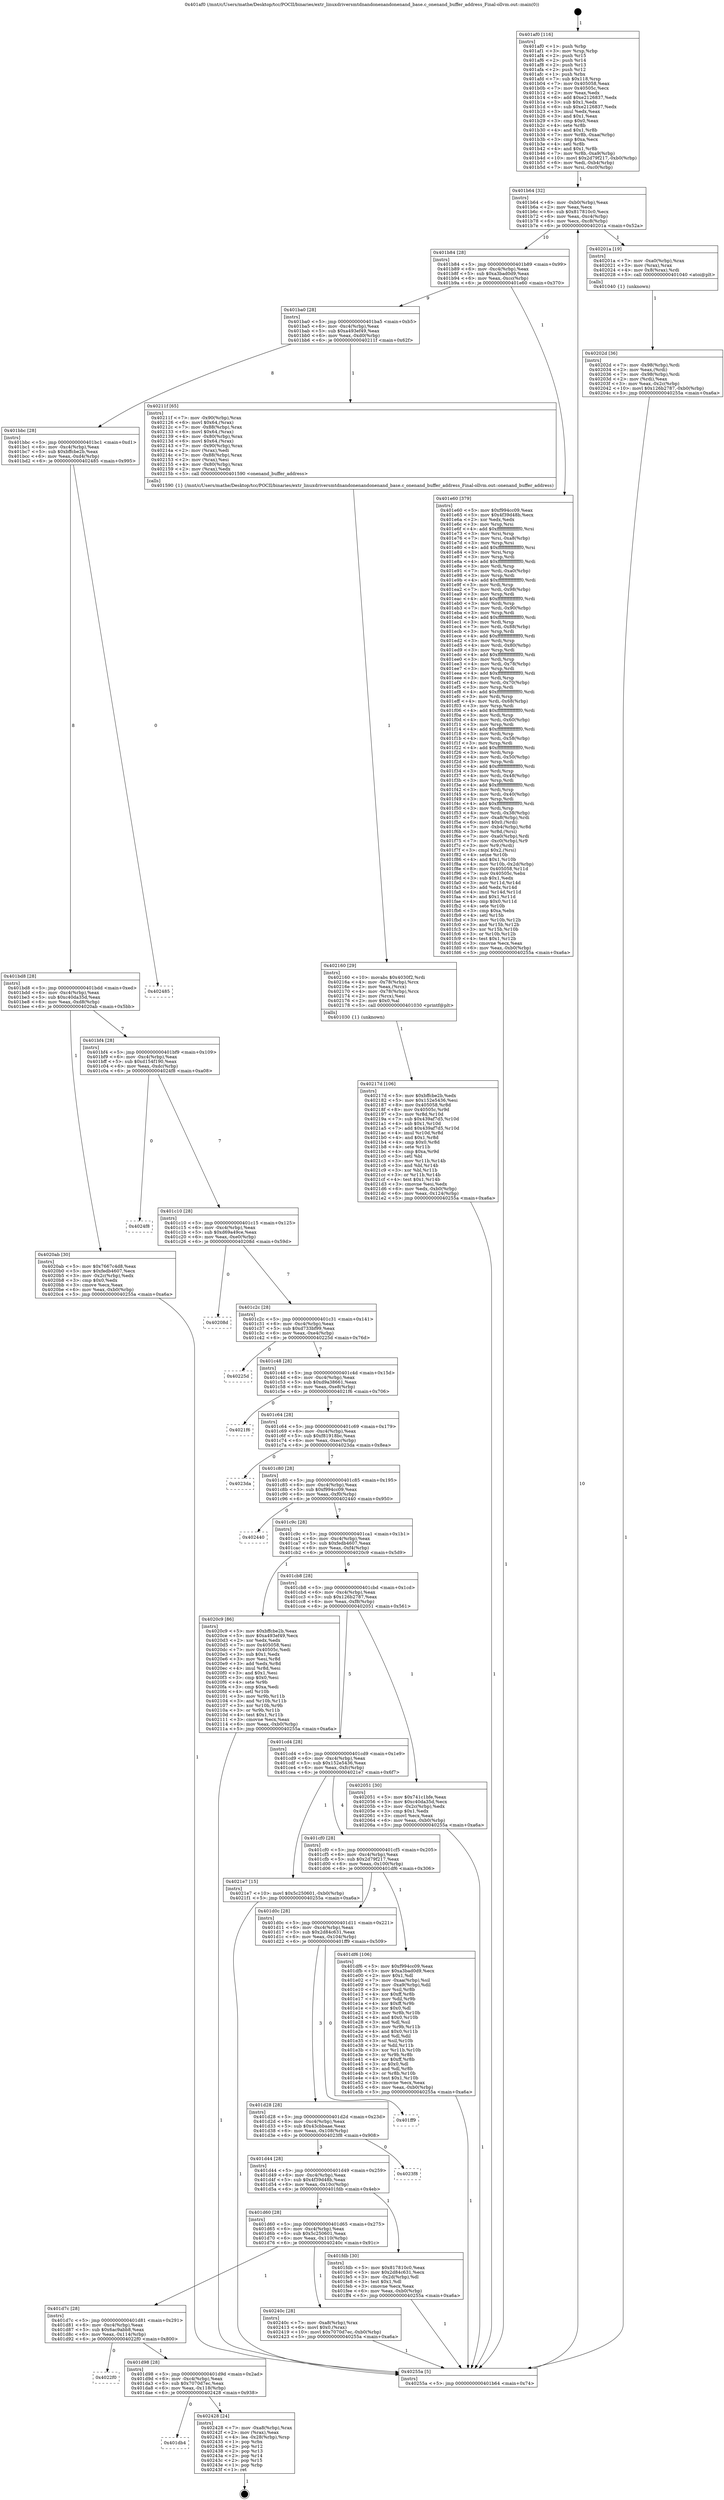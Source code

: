 digraph "0x401af0" {
  label = "0x401af0 (/mnt/c/Users/mathe/Desktop/tcc/POCII/binaries/extr_linuxdriversmtdnandonenandonenand_base.c_onenand_buffer_address_Final-ollvm.out::main(0))"
  labelloc = "t"
  node[shape=record]

  Entry [label="",width=0.3,height=0.3,shape=circle,fillcolor=black,style=filled]
  "0x401b64" [label="{
     0x401b64 [32]\l
     | [instrs]\l
     &nbsp;&nbsp;0x401b64 \<+6\>: mov -0xb0(%rbp),%eax\l
     &nbsp;&nbsp;0x401b6a \<+2\>: mov %eax,%ecx\l
     &nbsp;&nbsp;0x401b6c \<+6\>: sub $0x817810c0,%ecx\l
     &nbsp;&nbsp;0x401b72 \<+6\>: mov %eax,-0xc4(%rbp)\l
     &nbsp;&nbsp;0x401b78 \<+6\>: mov %ecx,-0xc8(%rbp)\l
     &nbsp;&nbsp;0x401b7e \<+6\>: je 000000000040201a \<main+0x52a\>\l
  }"]
  "0x40201a" [label="{
     0x40201a [19]\l
     | [instrs]\l
     &nbsp;&nbsp;0x40201a \<+7\>: mov -0xa0(%rbp),%rax\l
     &nbsp;&nbsp;0x402021 \<+3\>: mov (%rax),%rax\l
     &nbsp;&nbsp;0x402024 \<+4\>: mov 0x8(%rax),%rdi\l
     &nbsp;&nbsp;0x402028 \<+5\>: call 0000000000401040 \<atoi@plt\>\l
     | [calls]\l
     &nbsp;&nbsp;0x401040 \{1\} (unknown)\l
  }"]
  "0x401b84" [label="{
     0x401b84 [28]\l
     | [instrs]\l
     &nbsp;&nbsp;0x401b84 \<+5\>: jmp 0000000000401b89 \<main+0x99\>\l
     &nbsp;&nbsp;0x401b89 \<+6\>: mov -0xc4(%rbp),%eax\l
     &nbsp;&nbsp;0x401b8f \<+5\>: sub $0xa3bad0d9,%eax\l
     &nbsp;&nbsp;0x401b94 \<+6\>: mov %eax,-0xcc(%rbp)\l
     &nbsp;&nbsp;0x401b9a \<+6\>: je 0000000000401e60 \<main+0x370\>\l
  }"]
  Exit [label="",width=0.3,height=0.3,shape=circle,fillcolor=black,style=filled,peripheries=2]
  "0x401e60" [label="{
     0x401e60 [379]\l
     | [instrs]\l
     &nbsp;&nbsp;0x401e60 \<+5\>: mov $0xf994cc09,%eax\l
     &nbsp;&nbsp;0x401e65 \<+5\>: mov $0x4f39d48b,%ecx\l
     &nbsp;&nbsp;0x401e6a \<+2\>: xor %edx,%edx\l
     &nbsp;&nbsp;0x401e6c \<+3\>: mov %rsp,%rsi\l
     &nbsp;&nbsp;0x401e6f \<+4\>: add $0xfffffffffffffff0,%rsi\l
     &nbsp;&nbsp;0x401e73 \<+3\>: mov %rsi,%rsp\l
     &nbsp;&nbsp;0x401e76 \<+7\>: mov %rsi,-0xa8(%rbp)\l
     &nbsp;&nbsp;0x401e7d \<+3\>: mov %rsp,%rsi\l
     &nbsp;&nbsp;0x401e80 \<+4\>: add $0xfffffffffffffff0,%rsi\l
     &nbsp;&nbsp;0x401e84 \<+3\>: mov %rsi,%rsp\l
     &nbsp;&nbsp;0x401e87 \<+3\>: mov %rsp,%rdi\l
     &nbsp;&nbsp;0x401e8a \<+4\>: add $0xfffffffffffffff0,%rdi\l
     &nbsp;&nbsp;0x401e8e \<+3\>: mov %rdi,%rsp\l
     &nbsp;&nbsp;0x401e91 \<+7\>: mov %rdi,-0xa0(%rbp)\l
     &nbsp;&nbsp;0x401e98 \<+3\>: mov %rsp,%rdi\l
     &nbsp;&nbsp;0x401e9b \<+4\>: add $0xfffffffffffffff0,%rdi\l
     &nbsp;&nbsp;0x401e9f \<+3\>: mov %rdi,%rsp\l
     &nbsp;&nbsp;0x401ea2 \<+7\>: mov %rdi,-0x98(%rbp)\l
     &nbsp;&nbsp;0x401ea9 \<+3\>: mov %rsp,%rdi\l
     &nbsp;&nbsp;0x401eac \<+4\>: add $0xfffffffffffffff0,%rdi\l
     &nbsp;&nbsp;0x401eb0 \<+3\>: mov %rdi,%rsp\l
     &nbsp;&nbsp;0x401eb3 \<+7\>: mov %rdi,-0x90(%rbp)\l
     &nbsp;&nbsp;0x401eba \<+3\>: mov %rsp,%rdi\l
     &nbsp;&nbsp;0x401ebd \<+4\>: add $0xfffffffffffffff0,%rdi\l
     &nbsp;&nbsp;0x401ec1 \<+3\>: mov %rdi,%rsp\l
     &nbsp;&nbsp;0x401ec4 \<+7\>: mov %rdi,-0x88(%rbp)\l
     &nbsp;&nbsp;0x401ecb \<+3\>: mov %rsp,%rdi\l
     &nbsp;&nbsp;0x401ece \<+4\>: add $0xfffffffffffffff0,%rdi\l
     &nbsp;&nbsp;0x401ed2 \<+3\>: mov %rdi,%rsp\l
     &nbsp;&nbsp;0x401ed5 \<+4\>: mov %rdi,-0x80(%rbp)\l
     &nbsp;&nbsp;0x401ed9 \<+3\>: mov %rsp,%rdi\l
     &nbsp;&nbsp;0x401edc \<+4\>: add $0xfffffffffffffff0,%rdi\l
     &nbsp;&nbsp;0x401ee0 \<+3\>: mov %rdi,%rsp\l
     &nbsp;&nbsp;0x401ee3 \<+4\>: mov %rdi,-0x78(%rbp)\l
     &nbsp;&nbsp;0x401ee7 \<+3\>: mov %rsp,%rdi\l
     &nbsp;&nbsp;0x401eea \<+4\>: add $0xfffffffffffffff0,%rdi\l
     &nbsp;&nbsp;0x401eee \<+3\>: mov %rdi,%rsp\l
     &nbsp;&nbsp;0x401ef1 \<+4\>: mov %rdi,-0x70(%rbp)\l
     &nbsp;&nbsp;0x401ef5 \<+3\>: mov %rsp,%rdi\l
     &nbsp;&nbsp;0x401ef8 \<+4\>: add $0xfffffffffffffff0,%rdi\l
     &nbsp;&nbsp;0x401efc \<+3\>: mov %rdi,%rsp\l
     &nbsp;&nbsp;0x401eff \<+4\>: mov %rdi,-0x68(%rbp)\l
     &nbsp;&nbsp;0x401f03 \<+3\>: mov %rsp,%rdi\l
     &nbsp;&nbsp;0x401f06 \<+4\>: add $0xfffffffffffffff0,%rdi\l
     &nbsp;&nbsp;0x401f0a \<+3\>: mov %rdi,%rsp\l
     &nbsp;&nbsp;0x401f0d \<+4\>: mov %rdi,-0x60(%rbp)\l
     &nbsp;&nbsp;0x401f11 \<+3\>: mov %rsp,%rdi\l
     &nbsp;&nbsp;0x401f14 \<+4\>: add $0xfffffffffffffff0,%rdi\l
     &nbsp;&nbsp;0x401f18 \<+3\>: mov %rdi,%rsp\l
     &nbsp;&nbsp;0x401f1b \<+4\>: mov %rdi,-0x58(%rbp)\l
     &nbsp;&nbsp;0x401f1f \<+3\>: mov %rsp,%rdi\l
     &nbsp;&nbsp;0x401f22 \<+4\>: add $0xfffffffffffffff0,%rdi\l
     &nbsp;&nbsp;0x401f26 \<+3\>: mov %rdi,%rsp\l
     &nbsp;&nbsp;0x401f29 \<+4\>: mov %rdi,-0x50(%rbp)\l
     &nbsp;&nbsp;0x401f2d \<+3\>: mov %rsp,%rdi\l
     &nbsp;&nbsp;0x401f30 \<+4\>: add $0xfffffffffffffff0,%rdi\l
     &nbsp;&nbsp;0x401f34 \<+3\>: mov %rdi,%rsp\l
     &nbsp;&nbsp;0x401f37 \<+4\>: mov %rdi,-0x48(%rbp)\l
     &nbsp;&nbsp;0x401f3b \<+3\>: mov %rsp,%rdi\l
     &nbsp;&nbsp;0x401f3e \<+4\>: add $0xfffffffffffffff0,%rdi\l
     &nbsp;&nbsp;0x401f42 \<+3\>: mov %rdi,%rsp\l
     &nbsp;&nbsp;0x401f45 \<+4\>: mov %rdi,-0x40(%rbp)\l
     &nbsp;&nbsp;0x401f49 \<+3\>: mov %rsp,%rdi\l
     &nbsp;&nbsp;0x401f4c \<+4\>: add $0xfffffffffffffff0,%rdi\l
     &nbsp;&nbsp;0x401f50 \<+3\>: mov %rdi,%rsp\l
     &nbsp;&nbsp;0x401f53 \<+4\>: mov %rdi,-0x38(%rbp)\l
     &nbsp;&nbsp;0x401f57 \<+7\>: mov -0xa8(%rbp),%rdi\l
     &nbsp;&nbsp;0x401f5e \<+6\>: movl $0x0,(%rdi)\l
     &nbsp;&nbsp;0x401f64 \<+7\>: mov -0xb4(%rbp),%r8d\l
     &nbsp;&nbsp;0x401f6b \<+3\>: mov %r8d,(%rsi)\l
     &nbsp;&nbsp;0x401f6e \<+7\>: mov -0xa0(%rbp),%rdi\l
     &nbsp;&nbsp;0x401f75 \<+7\>: mov -0xc0(%rbp),%r9\l
     &nbsp;&nbsp;0x401f7c \<+3\>: mov %r9,(%rdi)\l
     &nbsp;&nbsp;0x401f7f \<+3\>: cmpl $0x2,(%rsi)\l
     &nbsp;&nbsp;0x401f82 \<+4\>: setne %r10b\l
     &nbsp;&nbsp;0x401f86 \<+4\>: and $0x1,%r10b\l
     &nbsp;&nbsp;0x401f8a \<+4\>: mov %r10b,-0x2d(%rbp)\l
     &nbsp;&nbsp;0x401f8e \<+8\>: mov 0x405058,%r11d\l
     &nbsp;&nbsp;0x401f96 \<+7\>: mov 0x40505c,%ebx\l
     &nbsp;&nbsp;0x401f9d \<+3\>: sub $0x1,%edx\l
     &nbsp;&nbsp;0x401fa0 \<+3\>: mov %r11d,%r14d\l
     &nbsp;&nbsp;0x401fa3 \<+3\>: add %edx,%r14d\l
     &nbsp;&nbsp;0x401fa6 \<+4\>: imul %r14d,%r11d\l
     &nbsp;&nbsp;0x401faa \<+4\>: and $0x1,%r11d\l
     &nbsp;&nbsp;0x401fae \<+4\>: cmp $0x0,%r11d\l
     &nbsp;&nbsp;0x401fb2 \<+4\>: sete %r10b\l
     &nbsp;&nbsp;0x401fb6 \<+3\>: cmp $0xa,%ebx\l
     &nbsp;&nbsp;0x401fb9 \<+4\>: setl %r15b\l
     &nbsp;&nbsp;0x401fbd \<+3\>: mov %r10b,%r12b\l
     &nbsp;&nbsp;0x401fc0 \<+3\>: and %r15b,%r12b\l
     &nbsp;&nbsp;0x401fc3 \<+3\>: xor %r15b,%r10b\l
     &nbsp;&nbsp;0x401fc6 \<+3\>: or %r10b,%r12b\l
     &nbsp;&nbsp;0x401fc9 \<+4\>: test $0x1,%r12b\l
     &nbsp;&nbsp;0x401fcd \<+3\>: cmovne %ecx,%eax\l
     &nbsp;&nbsp;0x401fd0 \<+6\>: mov %eax,-0xb0(%rbp)\l
     &nbsp;&nbsp;0x401fd6 \<+5\>: jmp 000000000040255a \<main+0xa6a\>\l
  }"]
  "0x401ba0" [label="{
     0x401ba0 [28]\l
     | [instrs]\l
     &nbsp;&nbsp;0x401ba0 \<+5\>: jmp 0000000000401ba5 \<main+0xb5\>\l
     &nbsp;&nbsp;0x401ba5 \<+6\>: mov -0xc4(%rbp),%eax\l
     &nbsp;&nbsp;0x401bab \<+5\>: sub $0xa493ef49,%eax\l
     &nbsp;&nbsp;0x401bb0 \<+6\>: mov %eax,-0xd0(%rbp)\l
     &nbsp;&nbsp;0x401bb6 \<+6\>: je 000000000040211f \<main+0x62f\>\l
  }"]
  "0x401db4" [label="{
     0x401db4\l
  }", style=dashed]
  "0x40211f" [label="{
     0x40211f [65]\l
     | [instrs]\l
     &nbsp;&nbsp;0x40211f \<+7\>: mov -0x90(%rbp),%rax\l
     &nbsp;&nbsp;0x402126 \<+6\>: movl $0x64,(%rax)\l
     &nbsp;&nbsp;0x40212c \<+7\>: mov -0x88(%rbp),%rax\l
     &nbsp;&nbsp;0x402133 \<+6\>: movl $0x64,(%rax)\l
     &nbsp;&nbsp;0x402139 \<+4\>: mov -0x80(%rbp),%rax\l
     &nbsp;&nbsp;0x40213d \<+6\>: movl $0x64,(%rax)\l
     &nbsp;&nbsp;0x402143 \<+7\>: mov -0x90(%rbp),%rax\l
     &nbsp;&nbsp;0x40214a \<+2\>: mov (%rax),%edi\l
     &nbsp;&nbsp;0x40214c \<+7\>: mov -0x88(%rbp),%rax\l
     &nbsp;&nbsp;0x402153 \<+2\>: mov (%rax),%esi\l
     &nbsp;&nbsp;0x402155 \<+4\>: mov -0x80(%rbp),%rax\l
     &nbsp;&nbsp;0x402159 \<+2\>: mov (%rax),%edx\l
     &nbsp;&nbsp;0x40215b \<+5\>: call 0000000000401590 \<onenand_buffer_address\>\l
     | [calls]\l
     &nbsp;&nbsp;0x401590 \{1\} (/mnt/c/Users/mathe/Desktop/tcc/POCII/binaries/extr_linuxdriversmtdnandonenandonenand_base.c_onenand_buffer_address_Final-ollvm.out::onenand_buffer_address)\l
  }"]
  "0x401bbc" [label="{
     0x401bbc [28]\l
     | [instrs]\l
     &nbsp;&nbsp;0x401bbc \<+5\>: jmp 0000000000401bc1 \<main+0xd1\>\l
     &nbsp;&nbsp;0x401bc1 \<+6\>: mov -0xc4(%rbp),%eax\l
     &nbsp;&nbsp;0x401bc7 \<+5\>: sub $0xbffcbe2b,%eax\l
     &nbsp;&nbsp;0x401bcc \<+6\>: mov %eax,-0xd4(%rbp)\l
     &nbsp;&nbsp;0x401bd2 \<+6\>: je 0000000000402485 \<main+0x995\>\l
  }"]
  "0x402428" [label="{
     0x402428 [24]\l
     | [instrs]\l
     &nbsp;&nbsp;0x402428 \<+7\>: mov -0xa8(%rbp),%rax\l
     &nbsp;&nbsp;0x40242f \<+2\>: mov (%rax),%eax\l
     &nbsp;&nbsp;0x402431 \<+4\>: lea -0x28(%rbp),%rsp\l
     &nbsp;&nbsp;0x402435 \<+1\>: pop %rbx\l
     &nbsp;&nbsp;0x402436 \<+2\>: pop %r12\l
     &nbsp;&nbsp;0x402438 \<+2\>: pop %r13\l
     &nbsp;&nbsp;0x40243a \<+2\>: pop %r14\l
     &nbsp;&nbsp;0x40243c \<+2\>: pop %r15\l
     &nbsp;&nbsp;0x40243e \<+1\>: pop %rbp\l
     &nbsp;&nbsp;0x40243f \<+1\>: ret\l
  }"]
  "0x402485" [label="{
     0x402485\l
  }", style=dashed]
  "0x401bd8" [label="{
     0x401bd8 [28]\l
     | [instrs]\l
     &nbsp;&nbsp;0x401bd8 \<+5\>: jmp 0000000000401bdd \<main+0xed\>\l
     &nbsp;&nbsp;0x401bdd \<+6\>: mov -0xc4(%rbp),%eax\l
     &nbsp;&nbsp;0x401be3 \<+5\>: sub $0xc40da35d,%eax\l
     &nbsp;&nbsp;0x401be8 \<+6\>: mov %eax,-0xd8(%rbp)\l
     &nbsp;&nbsp;0x401bee \<+6\>: je 00000000004020ab \<main+0x5bb\>\l
  }"]
  "0x401d98" [label="{
     0x401d98 [28]\l
     | [instrs]\l
     &nbsp;&nbsp;0x401d98 \<+5\>: jmp 0000000000401d9d \<main+0x2ad\>\l
     &nbsp;&nbsp;0x401d9d \<+6\>: mov -0xc4(%rbp),%eax\l
     &nbsp;&nbsp;0x401da3 \<+5\>: sub $0x7070d7ec,%eax\l
     &nbsp;&nbsp;0x401da8 \<+6\>: mov %eax,-0x118(%rbp)\l
     &nbsp;&nbsp;0x401dae \<+6\>: je 0000000000402428 \<main+0x938\>\l
  }"]
  "0x4020ab" [label="{
     0x4020ab [30]\l
     | [instrs]\l
     &nbsp;&nbsp;0x4020ab \<+5\>: mov $0x7667c4d8,%eax\l
     &nbsp;&nbsp;0x4020b0 \<+5\>: mov $0xfedb4607,%ecx\l
     &nbsp;&nbsp;0x4020b5 \<+3\>: mov -0x2c(%rbp),%edx\l
     &nbsp;&nbsp;0x4020b8 \<+3\>: cmp $0x0,%edx\l
     &nbsp;&nbsp;0x4020bb \<+3\>: cmove %ecx,%eax\l
     &nbsp;&nbsp;0x4020be \<+6\>: mov %eax,-0xb0(%rbp)\l
     &nbsp;&nbsp;0x4020c4 \<+5\>: jmp 000000000040255a \<main+0xa6a\>\l
  }"]
  "0x401bf4" [label="{
     0x401bf4 [28]\l
     | [instrs]\l
     &nbsp;&nbsp;0x401bf4 \<+5\>: jmp 0000000000401bf9 \<main+0x109\>\l
     &nbsp;&nbsp;0x401bf9 \<+6\>: mov -0xc4(%rbp),%eax\l
     &nbsp;&nbsp;0x401bff \<+5\>: sub $0xd154f190,%eax\l
     &nbsp;&nbsp;0x401c04 \<+6\>: mov %eax,-0xdc(%rbp)\l
     &nbsp;&nbsp;0x401c0a \<+6\>: je 00000000004024f8 \<main+0xa08\>\l
  }"]
  "0x4022f0" [label="{
     0x4022f0\l
  }", style=dashed]
  "0x4024f8" [label="{
     0x4024f8\l
  }", style=dashed]
  "0x401c10" [label="{
     0x401c10 [28]\l
     | [instrs]\l
     &nbsp;&nbsp;0x401c10 \<+5\>: jmp 0000000000401c15 \<main+0x125\>\l
     &nbsp;&nbsp;0x401c15 \<+6\>: mov -0xc4(%rbp),%eax\l
     &nbsp;&nbsp;0x401c1b \<+5\>: sub $0xd69a49ce,%eax\l
     &nbsp;&nbsp;0x401c20 \<+6\>: mov %eax,-0xe0(%rbp)\l
     &nbsp;&nbsp;0x401c26 \<+6\>: je 000000000040208d \<main+0x59d\>\l
  }"]
  "0x401d7c" [label="{
     0x401d7c [28]\l
     | [instrs]\l
     &nbsp;&nbsp;0x401d7c \<+5\>: jmp 0000000000401d81 \<main+0x291\>\l
     &nbsp;&nbsp;0x401d81 \<+6\>: mov -0xc4(%rbp),%eax\l
     &nbsp;&nbsp;0x401d87 \<+5\>: sub $0x6ac9abb8,%eax\l
     &nbsp;&nbsp;0x401d8c \<+6\>: mov %eax,-0x114(%rbp)\l
     &nbsp;&nbsp;0x401d92 \<+6\>: je 00000000004022f0 \<main+0x800\>\l
  }"]
  "0x40208d" [label="{
     0x40208d\l
  }", style=dashed]
  "0x401c2c" [label="{
     0x401c2c [28]\l
     | [instrs]\l
     &nbsp;&nbsp;0x401c2c \<+5\>: jmp 0000000000401c31 \<main+0x141\>\l
     &nbsp;&nbsp;0x401c31 \<+6\>: mov -0xc4(%rbp),%eax\l
     &nbsp;&nbsp;0x401c37 \<+5\>: sub $0xd733bf99,%eax\l
     &nbsp;&nbsp;0x401c3c \<+6\>: mov %eax,-0xe4(%rbp)\l
     &nbsp;&nbsp;0x401c42 \<+6\>: je 000000000040225d \<main+0x76d\>\l
  }"]
  "0x40240c" [label="{
     0x40240c [28]\l
     | [instrs]\l
     &nbsp;&nbsp;0x40240c \<+7\>: mov -0xa8(%rbp),%rax\l
     &nbsp;&nbsp;0x402413 \<+6\>: movl $0x0,(%rax)\l
     &nbsp;&nbsp;0x402419 \<+10\>: movl $0x7070d7ec,-0xb0(%rbp)\l
     &nbsp;&nbsp;0x402423 \<+5\>: jmp 000000000040255a \<main+0xa6a\>\l
  }"]
  "0x40225d" [label="{
     0x40225d\l
  }", style=dashed]
  "0x401c48" [label="{
     0x401c48 [28]\l
     | [instrs]\l
     &nbsp;&nbsp;0x401c48 \<+5\>: jmp 0000000000401c4d \<main+0x15d\>\l
     &nbsp;&nbsp;0x401c4d \<+6\>: mov -0xc4(%rbp),%eax\l
     &nbsp;&nbsp;0x401c53 \<+5\>: sub $0xd9a38661,%eax\l
     &nbsp;&nbsp;0x401c58 \<+6\>: mov %eax,-0xe8(%rbp)\l
     &nbsp;&nbsp;0x401c5e \<+6\>: je 00000000004021f6 \<main+0x706\>\l
  }"]
  "0x40217d" [label="{
     0x40217d [106]\l
     | [instrs]\l
     &nbsp;&nbsp;0x40217d \<+5\>: mov $0xbffcbe2b,%edx\l
     &nbsp;&nbsp;0x402182 \<+5\>: mov $0x152e5436,%esi\l
     &nbsp;&nbsp;0x402187 \<+8\>: mov 0x405058,%r8d\l
     &nbsp;&nbsp;0x40218f \<+8\>: mov 0x40505c,%r9d\l
     &nbsp;&nbsp;0x402197 \<+3\>: mov %r8d,%r10d\l
     &nbsp;&nbsp;0x40219a \<+7\>: sub $0x439af7d5,%r10d\l
     &nbsp;&nbsp;0x4021a1 \<+4\>: sub $0x1,%r10d\l
     &nbsp;&nbsp;0x4021a5 \<+7\>: add $0x439af7d5,%r10d\l
     &nbsp;&nbsp;0x4021ac \<+4\>: imul %r10d,%r8d\l
     &nbsp;&nbsp;0x4021b0 \<+4\>: and $0x1,%r8d\l
     &nbsp;&nbsp;0x4021b4 \<+4\>: cmp $0x0,%r8d\l
     &nbsp;&nbsp;0x4021b8 \<+4\>: sete %r11b\l
     &nbsp;&nbsp;0x4021bc \<+4\>: cmp $0xa,%r9d\l
     &nbsp;&nbsp;0x4021c0 \<+3\>: setl %bl\l
     &nbsp;&nbsp;0x4021c3 \<+3\>: mov %r11b,%r14b\l
     &nbsp;&nbsp;0x4021c6 \<+3\>: and %bl,%r14b\l
     &nbsp;&nbsp;0x4021c9 \<+3\>: xor %bl,%r11b\l
     &nbsp;&nbsp;0x4021cc \<+3\>: or %r11b,%r14b\l
     &nbsp;&nbsp;0x4021cf \<+4\>: test $0x1,%r14b\l
     &nbsp;&nbsp;0x4021d3 \<+3\>: cmovne %esi,%edx\l
     &nbsp;&nbsp;0x4021d6 \<+6\>: mov %edx,-0xb0(%rbp)\l
     &nbsp;&nbsp;0x4021dc \<+6\>: mov %eax,-0x124(%rbp)\l
     &nbsp;&nbsp;0x4021e2 \<+5\>: jmp 000000000040255a \<main+0xa6a\>\l
  }"]
  "0x4021f6" [label="{
     0x4021f6\l
  }", style=dashed]
  "0x401c64" [label="{
     0x401c64 [28]\l
     | [instrs]\l
     &nbsp;&nbsp;0x401c64 \<+5\>: jmp 0000000000401c69 \<main+0x179\>\l
     &nbsp;&nbsp;0x401c69 \<+6\>: mov -0xc4(%rbp),%eax\l
     &nbsp;&nbsp;0x401c6f \<+5\>: sub $0xf81918bc,%eax\l
     &nbsp;&nbsp;0x401c74 \<+6\>: mov %eax,-0xec(%rbp)\l
     &nbsp;&nbsp;0x401c7a \<+6\>: je 00000000004023da \<main+0x8ea\>\l
  }"]
  "0x402160" [label="{
     0x402160 [29]\l
     | [instrs]\l
     &nbsp;&nbsp;0x402160 \<+10\>: movabs $0x4030f2,%rdi\l
     &nbsp;&nbsp;0x40216a \<+4\>: mov -0x78(%rbp),%rcx\l
     &nbsp;&nbsp;0x40216e \<+2\>: mov %eax,(%rcx)\l
     &nbsp;&nbsp;0x402170 \<+4\>: mov -0x78(%rbp),%rcx\l
     &nbsp;&nbsp;0x402174 \<+2\>: mov (%rcx),%esi\l
     &nbsp;&nbsp;0x402176 \<+2\>: mov $0x0,%al\l
     &nbsp;&nbsp;0x402178 \<+5\>: call 0000000000401030 \<printf@plt\>\l
     | [calls]\l
     &nbsp;&nbsp;0x401030 \{1\} (unknown)\l
  }"]
  "0x4023da" [label="{
     0x4023da\l
  }", style=dashed]
  "0x401c80" [label="{
     0x401c80 [28]\l
     | [instrs]\l
     &nbsp;&nbsp;0x401c80 \<+5\>: jmp 0000000000401c85 \<main+0x195\>\l
     &nbsp;&nbsp;0x401c85 \<+6\>: mov -0xc4(%rbp),%eax\l
     &nbsp;&nbsp;0x401c8b \<+5\>: sub $0xf994cc09,%eax\l
     &nbsp;&nbsp;0x401c90 \<+6\>: mov %eax,-0xf0(%rbp)\l
     &nbsp;&nbsp;0x401c96 \<+6\>: je 0000000000402440 \<main+0x950\>\l
  }"]
  "0x40202d" [label="{
     0x40202d [36]\l
     | [instrs]\l
     &nbsp;&nbsp;0x40202d \<+7\>: mov -0x98(%rbp),%rdi\l
     &nbsp;&nbsp;0x402034 \<+2\>: mov %eax,(%rdi)\l
     &nbsp;&nbsp;0x402036 \<+7\>: mov -0x98(%rbp),%rdi\l
     &nbsp;&nbsp;0x40203d \<+2\>: mov (%rdi),%eax\l
     &nbsp;&nbsp;0x40203f \<+3\>: mov %eax,-0x2c(%rbp)\l
     &nbsp;&nbsp;0x402042 \<+10\>: movl $0x126b2787,-0xb0(%rbp)\l
     &nbsp;&nbsp;0x40204c \<+5\>: jmp 000000000040255a \<main+0xa6a\>\l
  }"]
  "0x402440" [label="{
     0x402440\l
  }", style=dashed]
  "0x401c9c" [label="{
     0x401c9c [28]\l
     | [instrs]\l
     &nbsp;&nbsp;0x401c9c \<+5\>: jmp 0000000000401ca1 \<main+0x1b1\>\l
     &nbsp;&nbsp;0x401ca1 \<+6\>: mov -0xc4(%rbp),%eax\l
     &nbsp;&nbsp;0x401ca7 \<+5\>: sub $0xfedb4607,%eax\l
     &nbsp;&nbsp;0x401cac \<+6\>: mov %eax,-0xf4(%rbp)\l
     &nbsp;&nbsp;0x401cb2 \<+6\>: je 00000000004020c9 \<main+0x5d9\>\l
  }"]
  "0x401d60" [label="{
     0x401d60 [28]\l
     | [instrs]\l
     &nbsp;&nbsp;0x401d60 \<+5\>: jmp 0000000000401d65 \<main+0x275\>\l
     &nbsp;&nbsp;0x401d65 \<+6\>: mov -0xc4(%rbp),%eax\l
     &nbsp;&nbsp;0x401d6b \<+5\>: sub $0x5c250601,%eax\l
     &nbsp;&nbsp;0x401d70 \<+6\>: mov %eax,-0x110(%rbp)\l
     &nbsp;&nbsp;0x401d76 \<+6\>: je 000000000040240c \<main+0x91c\>\l
  }"]
  "0x4020c9" [label="{
     0x4020c9 [86]\l
     | [instrs]\l
     &nbsp;&nbsp;0x4020c9 \<+5\>: mov $0xbffcbe2b,%eax\l
     &nbsp;&nbsp;0x4020ce \<+5\>: mov $0xa493ef49,%ecx\l
     &nbsp;&nbsp;0x4020d3 \<+2\>: xor %edx,%edx\l
     &nbsp;&nbsp;0x4020d5 \<+7\>: mov 0x405058,%esi\l
     &nbsp;&nbsp;0x4020dc \<+7\>: mov 0x40505c,%edi\l
     &nbsp;&nbsp;0x4020e3 \<+3\>: sub $0x1,%edx\l
     &nbsp;&nbsp;0x4020e6 \<+3\>: mov %esi,%r8d\l
     &nbsp;&nbsp;0x4020e9 \<+3\>: add %edx,%r8d\l
     &nbsp;&nbsp;0x4020ec \<+4\>: imul %r8d,%esi\l
     &nbsp;&nbsp;0x4020f0 \<+3\>: and $0x1,%esi\l
     &nbsp;&nbsp;0x4020f3 \<+3\>: cmp $0x0,%esi\l
     &nbsp;&nbsp;0x4020f6 \<+4\>: sete %r9b\l
     &nbsp;&nbsp;0x4020fa \<+3\>: cmp $0xa,%edi\l
     &nbsp;&nbsp;0x4020fd \<+4\>: setl %r10b\l
     &nbsp;&nbsp;0x402101 \<+3\>: mov %r9b,%r11b\l
     &nbsp;&nbsp;0x402104 \<+3\>: and %r10b,%r11b\l
     &nbsp;&nbsp;0x402107 \<+3\>: xor %r10b,%r9b\l
     &nbsp;&nbsp;0x40210a \<+3\>: or %r9b,%r11b\l
     &nbsp;&nbsp;0x40210d \<+4\>: test $0x1,%r11b\l
     &nbsp;&nbsp;0x402111 \<+3\>: cmovne %ecx,%eax\l
     &nbsp;&nbsp;0x402114 \<+6\>: mov %eax,-0xb0(%rbp)\l
     &nbsp;&nbsp;0x40211a \<+5\>: jmp 000000000040255a \<main+0xa6a\>\l
  }"]
  "0x401cb8" [label="{
     0x401cb8 [28]\l
     | [instrs]\l
     &nbsp;&nbsp;0x401cb8 \<+5\>: jmp 0000000000401cbd \<main+0x1cd\>\l
     &nbsp;&nbsp;0x401cbd \<+6\>: mov -0xc4(%rbp),%eax\l
     &nbsp;&nbsp;0x401cc3 \<+5\>: sub $0x126b2787,%eax\l
     &nbsp;&nbsp;0x401cc8 \<+6\>: mov %eax,-0xf8(%rbp)\l
     &nbsp;&nbsp;0x401cce \<+6\>: je 0000000000402051 \<main+0x561\>\l
  }"]
  "0x401fdb" [label="{
     0x401fdb [30]\l
     | [instrs]\l
     &nbsp;&nbsp;0x401fdb \<+5\>: mov $0x817810c0,%eax\l
     &nbsp;&nbsp;0x401fe0 \<+5\>: mov $0x2d84c631,%ecx\l
     &nbsp;&nbsp;0x401fe5 \<+3\>: mov -0x2d(%rbp),%dl\l
     &nbsp;&nbsp;0x401fe8 \<+3\>: test $0x1,%dl\l
     &nbsp;&nbsp;0x401feb \<+3\>: cmovne %ecx,%eax\l
     &nbsp;&nbsp;0x401fee \<+6\>: mov %eax,-0xb0(%rbp)\l
     &nbsp;&nbsp;0x401ff4 \<+5\>: jmp 000000000040255a \<main+0xa6a\>\l
  }"]
  "0x402051" [label="{
     0x402051 [30]\l
     | [instrs]\l
     &nbsp;&nbsp;0x402051 \<+5\>: mov $0x741c1bfe,%eax\l
     &nbsp;&nbsp;0x402056 \<+5\>: mov $0xc40da35d,%ecx\l
     &nbsp;&nbsp;0x40205b \<+3\>: mov -0x2c(%rbp),%edx\l
     &nbsp;&nbsp;0x40205e \<+3\>: cmp $0x1,%edx\l
     &nbsp;&nbsp;0x402061 \<+3\>: cmovl %ecx,%eax\l
     &nbsp;&nbsp;0x402064 \<+6\>: mov %eax,-0xb0(%rbp)\l
     &nbsp;&nbsp;0x40206a \<+5\>: jmp 000000000040255a \<main+0xa6a\>\l
  }"]
  "0x401cd4" [label="{
     0x401cd4 [28]\l
     | [instrs]\l
     &nbsp;&nbsp;0x401cd4 \<+5\>: jmp 0000000000401cd9 \<main+0x1e9\>\l
     &nbsp;&nbsp;0x401cd9 \<+6\>: mov -0xc4(%rbp),%eax\l
     &nbsp;&nbsp;0x401cdf \<+5\>: sub $0x152e5436,%eax\l
     &nbsp;&nbsp;0x401ce4 \<+6\>: mov %eax,-0xfc(%rbp)\l
     &nbsp;&nbsp;0x401cea \<+6\>: je 00000000004021e7 \<main+0x6f7\>\l
  }"]
  "0x401d44" [label="{
     0x401d44 [28]\l
     | [instrs]\l
     &nbsp;&nbsp;0x401d44 \<+5\>: jmp 0000000000401d49 \<main+0x259\>\l
     &nbsp;&nbsp;0x401d49 \<+6\>: mov -0xc4(%rbp),%eax\l
     &nbsp;&nbsp;0x401d4f \<+5\>: sub $0x4f39d48b,%eax\l
     &nbsp;&nbsp;0x401d54 \<+6\>: mov %eax,-0x10c(%rbp)\l
     &nbsp;&nbsp;0x401d5a \<+6\>: je 0000000000401fdb \<main+0x4eb\>\l
  }"]
  "0x4021e7" [label="{
     0x4021e7 [15]\l
     | [instrs]\l
     &nbsp;&nbsp;0x4021e7 \<+10\>: movl $0x5c250601,-0xb0(%rbp)\l
     &nbsp;&nbsp;0x4021f1 \<+5\>: jmp 000000000040255a \<main+0xa6a\>\l
  }"]
  "0x401cf0" [label="{
     0x401cf0 [28]\l
     | [instrs]\l
     &nbsp;&nbsp;0x401cf0 \<+5\>: jmp 0000000000401cf5 \<main+0x205\>\l
     &nbsp;&nbsp;0x401cf5 \<+6\>: mov -0xc4(%rbp),%eax\l
     &nbsp;&nbsp;0x401cfb \<+5\>: sub $0x2d79f217,%eax\l
     &nbsp;&nbsp;0x401d00 \<+6\>: mov %eax,-0x100(%rbp)\l
     &nbsp;&nbsp;0x401d06 \<+6\>: je 0000000000401df6 \<main+0x306\>\l
  }"]
  "0x4023f8" [label="{
     0x4023f8\l
  }", style=dashed]
  "0x401df6" [label="{
     0x401df6 [106]\l
     | [instrs]\l
     &nbsp;&nbsp;0x401df6 \<+5\>: mov $0xf994cc09,%eax\l
     &nbsp;&nbsp;0x401dfb \<+5\>: mov $0xa3bad0d9,%ecx\l
     &nbsp;&nbsp;0x401e00 \<+2\>: mov $0x1,%dl\l
     &nbsp;&nbsp;0x401e02 \<+7\>: mov -0xaa(%rbp),%sil\l
     &nbsp;&nbsp;0x401e09 \<+7\>: mov -0xa9(%rbp),%dil\l
     &nbsp;&nbsp;0x401e10 \<+3\>: mov %sil,%r8b\l
     &nbsp;&nbsp;0x401e13 \<+4\>: xor $0xff,%r8b\l
     &nbsp;&nbsp;0x401e17 \<+3\>: mov %dil,%r9b\l
     &nbsp;&nbsp;0x401e1a \<+4\>: xor $0xff,%r9b\l
     &nbsp;&nbsp;0x401e1e \<+3\>: xor $0x0,%dl\l
     &nbsp;&nbsp;0x401e21 \<+3\>: mov %r8b,%r10b\l
     &nbsp;&nbsp;0x401e24 \<+4\>: and $0x0,%r10b\l
     &nbsp;&nbsp;0x401e28 \<+3\>: and %dl,%sil\l
     &nbsp;&nbsp;0x401e2b \<+3\>: mov %r9b,%r11b\l
     &nbsp;&nbsp;0x401e2e \<+4\>: and $0x0,%r11b\l
     &nbsp;&nbsp;0x401e32 \<+3\>: and %dl,%dil\l
     &nbsp;&nbsp;0x401e35 \<+3\>: or %sil,%r10b\l
     &nbsp;&nbsp;0x401e38 \<+3\>: or %dil,%r11b\l
     &nbsp;&nbsp;0x401e3b \<+3\>: xor %r11b,%r10b\l
     &nbsp;&nbsp;0x401e3e \<+3\>: or %r9b,%r8b\l
     &nbsp;&nbsp;0x401e41 \<+4\>: xor $0xff,%r8b\l
     &nbsp;&nbsp;0x401e45 \<+3\>: or $0x0,%dl\l
     &nbsp;&nbsp;0x401e48 \<+3\>: and %dl,%r8b\l
     &nbsp;&nbsp;0x401e4b \<+3\>: or %r8b,%r10b\l
     &nbsp;&nbsp;0x401e4e \<+4\>: test $0x1,%r10b\l
     &nbsp;&nbsp;0x401e52 \<+3\>: cmovne %ecx,%eax\l
     &nbsp;&nbsp;0x401e55 \<+6\>: mov %eax,-0xb0(%rbp)\l
     &nbsp;&nbsp;0x401e5b \<+5\>: jmp 000000000040255a \<main+0xa6a\>\l
  }"]
  "0x401d0c" [label="{
     0x401d0c [28]\l
     | [instrs]\l
     &nbsp;&nbsp;0x401d0c \<+5\>: jmp 0000000000401d11 \<main+0x221\>\l
     &nbsp;&nbsp;0x401d11 \<+6\>: mov -0xc4(%rbp),%eax\l
     &nbsp;&nbsp;0x401d17 \<+5\>: sub $0x2d84c631,%eax\l
     &nbsp;&nbsp;0x401d1c \<+6\>: mov %eax,-0x104(%rbp)\l
     &nbsp;&nbsp;0x401d22 \<+6\>: je 0000000000401ff9 \<main+0x509\>\l
  }"]
  "0x40255a" [label="{
     0x40255a [5]\l
     | [instrs]\l
     &nbsp;&nbsp;0x40255a \<+5\>: jmp 0000000000401b64 \<main+0x74\>\l
  }"]
  "0x401af0" [label="{
     0x401af0 [116]\l
     | [instrs]\l
     &nbsp;&nbsp;0x401af0 \<+1\>: push %rbp\l
     &nbsp;&nbsp;0x401af1 \<+3\>: mov %rsp,%rbp\l
     &nbsp;&nbsp;0x401af4 \<+2\>: push %r15\l
     &nbsp;&nbsp;0x401af6 \<+2\>: push %r14\l
     &nbsp;&nbsp;0x401af8 \<+2\>: push %r13\l
     &nbsp;&nbsp;0x401afa \<+2\>: push %r12\l
     &nbsp;&nbsp;0x401afc \<+1\>: push %rbx\l
     &nbsp;&nbsp;0x401afd \<+7\>: sub $0x118,%rsp\l
     &nbsp;&nbsp;0x401b04 \<+7\>: mov 0x405058,%eax\l
     &nbsp;&nbsp;0x401b0b \<+7\>: mov 0x40505c,%ecx\l
     &nbsp;&nbsp;0x401b12 \<+2\>: mov %eax,%edx\l
     &nbsp;&nbsp;0x401b14 \<+6\>: add $0xe2126837,%edx\l
     &nbsp;&nbsp;0x401b1a \<+3\>: sub $0x1,%edx\l
     &nbsp;&nbsp;0x401b1d \<+6\>: sub $0xe2126837,%edx\l
     &nbsp;&nbsp;0x401b23 \<+3\>: imul %edx,%eax\l
     &nbsp;&nbsp;0x401b26 \<+3\>: and $0x1,%eax\l
     &nbsp;&nbsp;0x401b29 \<+3\>: cmp $0x0,%eax\l
     &nbsp;&nbsp;0x401b2c \<+4\>: sete %r8b\l
     &nbsp;&nbsp;0x401b30 \<+4\>: and $0x1,%r8b\l
     &nbsp;&nbsp;0x401b34 \<+7\>: mov %r8b,-0xaa(%rbp)\l
     &nbsp;&nbsp;0x401b3b \<+3\>: cmp $0xa,%ecx\l
     &nbsp;&nbsp;0x401b3e \<+4\>: setl %r8b\l
     &nbsp;&nbsp;0x401b42 \<+4\>: and $0x1,%r8b\l
     &nbsp;&nbsp;0x401b46 \<+7\>: mov %r8b,-0xa9(%rbp)\l
     &nbsp;&nbsp;0x401b4d \<+10\>: movl $0x2d79f217,-0xb0(%rbp)\l
     &nbsp;&nbsp;0x401b57 \<+6\>: mov %edi,-0xb4(%rbp)\l
     &nbsp;&nbsp;0x401b5d \<+7\>: mov %rsi,-0xc0(%rbp)\l
  }"]
  "0x401d28" [label="{
     0x401d28 [28]\l
     | [instrs]\l
     &nbsp;&nbsp;0x401d28 \<+5\>: jmp 0000000000401d2d \<main+0x23d\>\l
     &nbsp;&nbsp;0x401d2d \<+6\>: mov -0xc4(%rbp),%eax\l
     &nbsp;&nbsp;0x401d33 \<+5\>: sub $0x43cbbaae,%eax\l
     &nbsp;&nbsp;0x401d38 \<+6\>: mov %eax,-0x108(%rbp)\l
     &nbsp;&nbsp;0x401d3e \<+6\>: je 00000000004023f8 \<main+0x908\>\l
  }"]
  "0x401ff9" [label="{
     0x401ff9\l
  }", style=dashed]
  Entry -> "0x401af0" [label=" 1"]
  "0x401b64" -> "0x40201a" [label=" 1"]
  "0x401b64" -> "0x401b84" [label=" 10"]
  "0x402428" -> Exit [label=" 1"]
  "0x401b84" -> "0x401e60" [label=" 1"]
  "0x401b84" -> "0x401ba0" [label=" 9"]
  "0x401d98" -> "0x401db4" [label=" 0"]
  "0x401ba0" -> "0x40211f" [label=" 1"]
  "0x401ba0" -> "0x401bbc" [label=" 8"]
  "0x401d98" -> "0x402428" [label=" 1"]
  "0x401bbc" -> "0x402485" [label=" 0"]
  "0x401bbc" -> "0x401bd8" [label=" 8"]
  "0x401d7c" -> "0x401d98" [label=" 1"]
  "0x401bd8" -> "0x4020ab" [label=" 1"]
  "0x401bd8" -> "0x401bf4" [label=" 7"]
  "0x401d7c" -> "0x4022f0" [label=" 0"]
  "0x401bf4" -> "0x4024f8" [label=" 0"]
  "0x401bf4" -> "0x401c10" [label=" 7"]
  "0x40240c" -> "0x40255a" [label=" 1"]
  "0x401c10" -> "0x40208d" [label=" 0"]
  "0x401c10" -> "0x401c2c" [label=" 7"]
  "0x401d60" -> "0x401d7c" [label=" 1"]
  "0x401c2c" -> "0x40225d" [label=" 0"]
  "0x401c2c" -> "0x401c48" [label=" 7"]
  "0x401d60" -> "0x40240c" [label=" 1"]
  "0x401c48" -> "0x4021f6" [label=" 0"]
  "0x401c48" -> "0x401c64" [label=" 7"]
  "0x4021e7" -> "0x40255a" [label=" 1"]
  "0x401c64" -> "0x4023da" [label=" 0"]
  "0x401c64" -> "0x401c80" [label=" 7"]
  "0x40217d" -> "0x40255a" [label=" 1"]
  "0x401c80" -> "0x402440" [label=" 0"]
  "0x401c80" -> "0x401c9c" [label=" 7"]
  "0x402160" -> "0x40217d" [label=" 1"]
  "0x401c9c" -> "0x4020c9" [label=" 1"]
  "0x401c9c" -> "0x401cb8" [label=" 6"]
  "0x40211f" -> "0x402160" [label=" 1"]
  "0x401cb8" -> "0x402051" [label=" 1"]
  "0x401cb8" -> "0x401cd4" [label=" 5"]
  "0x4020c9" -> "0x40255a" [label=" 1"]
  "0x401cd4" -> "0x4021e7" [label=" 1"]
  "0x401cd4" -> "0x401cf0" [label=" 4"]
  "0x402051" -> "0x40255a" [label=" 1"]
  "0x401cf0" -> "0x401df6" [label=" 1"]
  "0x401cf0" -> "0x401d0c" [label=" 3"]
  "0x401df6" -> "0x40255a" [label=" 1"]
  "0x401af0" -> "0x401b64" [label=" 1"]
  "0x40255a" -> "0x401b64" [label=" 10"]
  "0x40202d" -> "0x40255a" [label=" 1"]
  "0x401e60" -> "0x40255a" [label=" 1"]
  "0x401fdb" -> "0x40255a" [label=" 1"]
  "0x401d0c" -> "0x401ff9" [label=" 0"]
  "0x401d0c" -> "0x401d28" [label=" 3"]
  "0x40201a" -> "0x40202d" [label=" 1"]
  "0x401d28" -> "0x4023f8" [label=" 0"]
  "0x401d28" -> "0x401d44" [label=" 3"]
  "0x4020ab" -> "0x40255a" [label=" 1"]
  "0x401d44" -> "0x401fdb" [label=" 1"]
  "0x401d44" -> "0x401d60" [label=" 2"]
}
